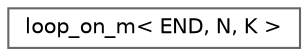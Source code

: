 digraph "类继承关系图"
{
 // LATEX_PDF_SIZE
  bgcolor="transparent";
  edge [fontname=Helvetica,fontsize=10,labelfontname=Helvetica,labelfontsize=10];
  node [fontname=Helvetica,fontsize=10,shape=box,height=0.2,width=0.4];
  rankdir="LR";
  Node0 [id="Node000000",label="loop_on_m\< END, N, K \>",height=0.2,width=0.4,color="grey40", fillcolor="white", style="filled",URL="$structloop__on__m_3_01_e_n_d_00_01_n_00_01_k_01_4.html",tooltip=" "];
}
